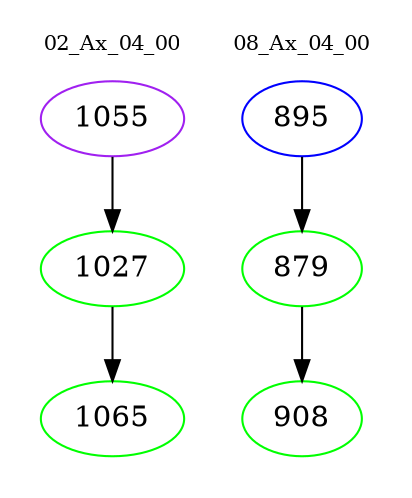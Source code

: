 digraph{
subgraph cluster_0 {
color = white
label = "02_Ax_04_00";
fontsize=10;
T0_1055 [label="1055", color="purple"]
T0_1055 -> T0_1027 [color="black"]
T0_1027 [label="1027", color="green"]
T0_1027 -> T0_1065 [color="black"]
T0_1065 [label="1065", color="green"]
}
subgraph cluster_1 {
color = white
label = "08_Ax_04_00";
fontsize=10;
T1_895 [label="895", color="blue"]
T1_895 -> T1_879 [color="black"]
T1_879 [label="879", color="green"]
T1_879 -> T1_908 [color="black"]
T1_908 [label="908", color="green"]
}
}
